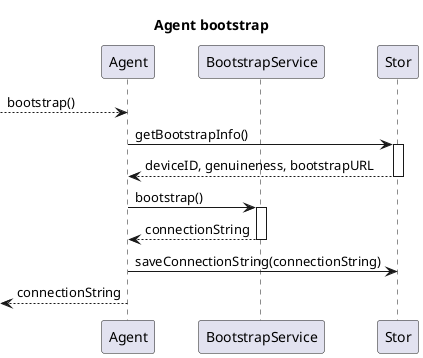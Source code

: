 @startuml
title "Agent bootstrap"

participant Agent as A
participant BootstrapService as BS

[-->A: bootstrap()
A->Stor ++: getBootstrapInfo()
Stor-->A --: deviceID, genuineness, bootstrapURL
A->BS ++: bootstrap()
BS-->A --: connectionString
A->Stor: saveConnectionString(connectionString)
A-->[: connectionString

@enduml



